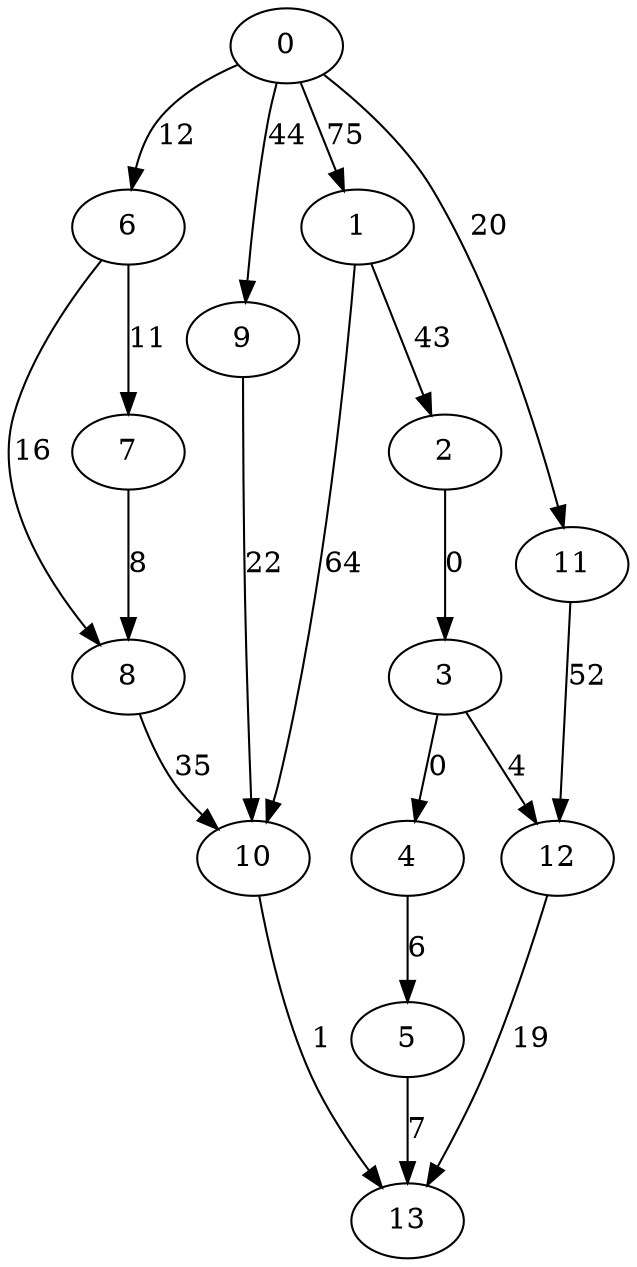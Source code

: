 digraph data5 {
0 -> 1 [ label = 75 ];
0 -> 6 [ label = 12 ];
0 -> 9 [ label = 44 ];
0 -> 11 [ label = 20 ];
1 -> 2 [ label = 43 ];
1 -> 10 [ label = 64 ];
2 -> 3 [ label = 0 ];
3 -> 4 [ label = 0 ];
3 -> 12 [ label = 4 ];
4 -> 5 [ label = 6 ];
5 -> 13 [ label = 7 ];
6 -> 7 [ label = 11 ];
6 -> 8 [ label = 16 ];
7 -> 8 [ label = 8 ];
8 -> 10 [ label = 35 ];
9 -> 10 [ label = 22 ];
10 -> 13 [ label = 1 ];
11 -> 12 [ label = 52 ];
12 -> 13 [ label = 19 ];
 }


